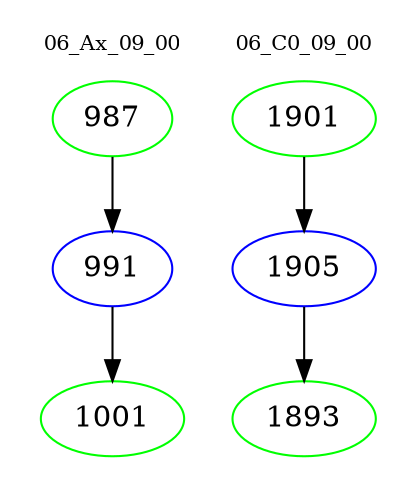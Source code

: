 digraph{
subgraph cluster_0 {
color = white
label = "06_Ax_09_00";
fontsize=10;
T0_987 [label="987", color="green"]
T0_987 -> T0_991 [color="black"]
T0_991 [label="991", color="blue"]
T0_991 -> T0_1001 [color="black"]
T0_1001 [label="1001", color="green"]
}
subgraph cluster_1 {
color = white
label = "06_C0_09_00";
fontsize=10;
T1_1901 [label="1901", color="green"]
T1_1901 -> T1_1905 [color="black"]
T1_1905 [label="1905", color="blue"]
T1_1905 -> T1_1893 [color="black"]
T1_1893 [label="1893", color="green"]
}
}
